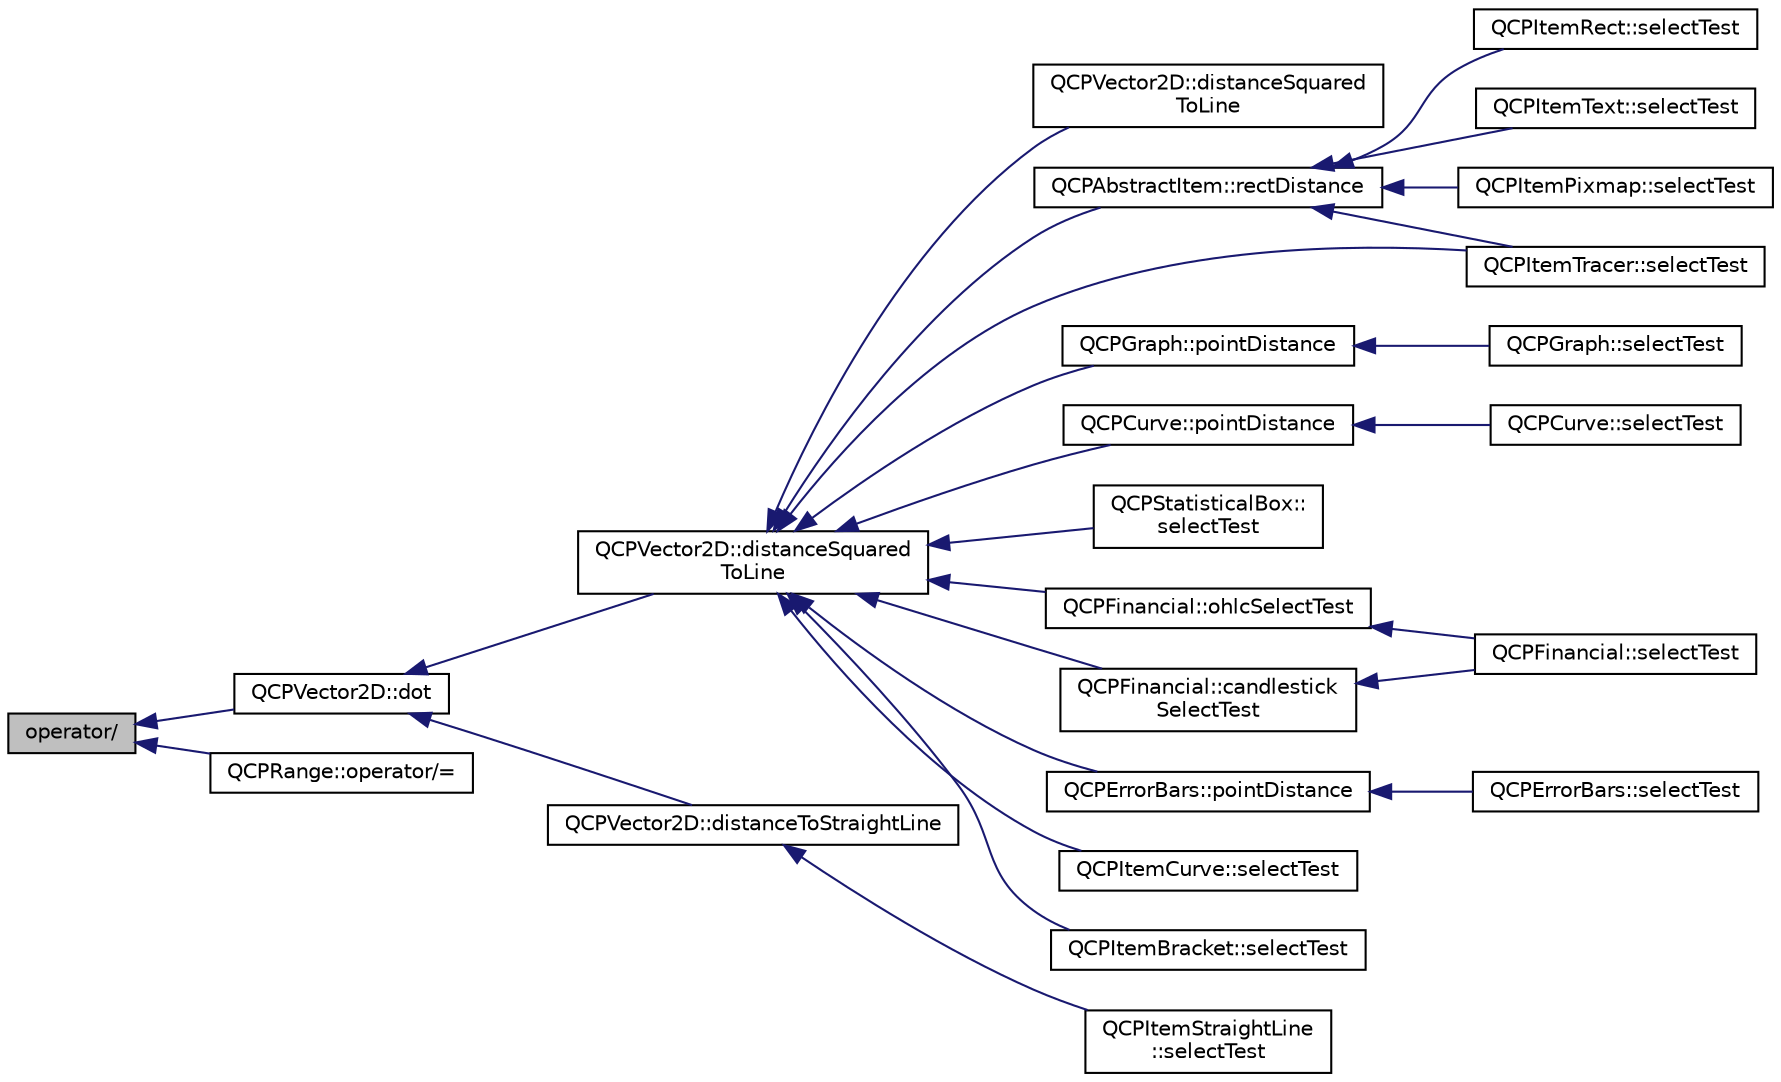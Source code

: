 digraph "operator/"
{
  edge [fontname="Helvetica",fontsize="10",labelfontname="Helvetica",labelfontsize="10"];
  node [fontname="Helvetica",fontsize="10",shape=record];
  rankdir="LR";
  Node108 [label="operator/",height=0.2,width=0.4,color="black", fillcolor="grey75", style="filled", fontcolor="black"];
  Node108 -> Node109 [dir="back",color="midnightblue",fontsize="10",style="solid",fontname="Helvetica"];
  Node109 [label="QCPVector2D::dot",height=0.2,width=0.4,color="black", fillcolor="white", style="filled",URL="$class_q_c_p_vector2_d.html#a39f8d28db7dbffcca6aa63a1f1f6e176"];
  Node109 -> Node110 [dir="back",color="midnightblue",fontsize="10",style="solid",fontname="Helvetica"];
  Node110 [label="QCPVector2D::distanceSquared\lToLine",height=0.2,width=0.4,color="black", fillcolor="white", style="filled",URL="$class_q_c_p_vector2_d.html#a14840cd3da80cfee4eb3f8977cab89ab"];
  Node110 -> Node111 [dir="back",color="midnightblue",fontsize="10",style="solid",fontname="Helvetica"];
  Node111 [label="QCPVector2D::distanceSquared\lToLine",height=0.2,width=0.4,color="black", fillcolor="white", style="filled",URL="$class_q_c_p_vector2_d.html#a0c44ca97d46ee04feec32c1c57e70831"];
  Node110 -> Node112 [dir="back",color="midnightblue",fontsize="10",style="solid",fontname="Helvetica"];
  Node112 [label="QCPAbstractItem::rectDistance",height=0.2,width=0.4,color="black", fillcolor="white", style="filled",URL="$class_q_c_p_abstract_item.html#a7dfc2007e36d09b8b5c988a9f06d6a7e"];
  Node112 -> Node113 [dir="back",color="midnightblue",fontsize="10",style="solid",fontname="Helvetica"];
  Node113 [label="QCPItemRect::selectTest",height=0.2,width=0.4,color="black", fillcolor="white", style="filled",URL="$class_q_c_p_item_rect.html#a2e68621b75bae4da6ae0ab2cdd0dd733"];
  Node112 -> Node114 [dir="back",color="midnightblue",fontsize="10",style="solid",fontname="Helvetica"];
  Node114 [label="QCPItemText::selectTest",height=0.2,width=0.4,color="black", fillcolor="white", style="filled",URL="$class_q_c_p_item_text.html#a676aaec10ad3cc4d7d0e4847db04c838"];
  Node112 -> Node115 [dir="back",color="midnightblue",fontsize="10",style="solid",fontname="Helvetica"];
  Node115 [label="QCPItemPixmap::selectTest",height=0.2,width=0.4,color="black", fillcolor="white", style="filled",URL="$class_q_c_p_item_pixmap.html#a65d1ede7bb479b90d40186d083071947"];
  Node112 -> Node116 [dir="back",color="midnightblue",fontsize="10",style="solid",fontname="Helvetica"];
  Node116 [label="QCPItemTracer::selectTest",height=0.2,width=0.4,color="black", fillcolor="white", style="filled",URL="$class_q_c_p_item_tracer.html#a9fd955fea40e977d66f3a9fd5765aec4"];
  Node110 -> Node117 [dir="back",color="midnightblue",fontsize="10",style="solid",fontname="Helvetica"];
  Node117 [label="QCPGraph::pointDistance",height=0.2,width=0.4,color="black", fillcolor="white", style="filled",URL="$class_q_c_p_graph.html#a89acf99c0b52b8eecb2438adf7ec0170"];
  Node117 -> Node118 [dir="back",color="midnightblue",fontsize="10",style="solid",fontname="Helvetica"];
  Node118 [label="QCPGraph::selectTest",height=0.2,width=0.4,color="black", fillcolor="white", style="filled",URL="$class_q_c_p_graph.html#a6d669d04462d272c6aa0e5f85846d673"];
  Node110 -> Node119 [dir="back",color="midnightblue",fontsize="10",style="solid",fontname="Helvetica"];
  Node119 [label="QCPCurve::pointDistance",height=0.2,width=0.4,color="black", fillcolor="white", style="filled",URL="$class_q_c_p_curve.html#aa2c9c9c0e57f11f18a5cb7e47927157c"];
  Node119 -> Node120 [dir="back",color="midnightblue",fontsize="10",style="solid",fontname="Helvetica"];
  Node120 [label="QCPCurve::selectTest",height=0.2,width=0.4,color="black", fillcolor="white", style="filled",URL="$class_q_c_p_curve.html#a0ed9b7e6b4bc72010d6fcd974af46a8b"];
  Node110 -> Node121 [dir="back",color="midnightblue",fontsize="10",style="solid",fontname="Helvetica"];
  Node121 [label="QCPStatisticalBox::\lselectTest",height=0.2,width=0.4,color="black", fillcolor="white", style="filled",URL="$class_q_c_p_statistical_box.html#a1607fa92f829c631107c20ccb2d70a6d"];
  Node110 -> Node122 [dir="back",color="midnightblue",fontsize="10",style="solid",fontname="Helvetica"];
  Node122 [label="QCPFinancial::ohlcSelectTest",height=0.2,width=0.4,color="black", fillcolor="white", style="filled",URL="$class_q_c_p_financial.html#a2bf2228cc443eb5fb11ec3ea3902859c"];
  Node122 -> Node123 [dir="back",color="midnightblue",fontsize="10",style="solid",fontname="Helvetica"];
  Node123 [label="QCPFinancial::selectTest",height=0.2,width=0.4,color="black", fillcolor="white", style="filled",URL="$class_q_c_p_financial.html#aac8e91622ac58330fa9ce81cc8fd40ee"];
  Node110 -> Node124 [dir="back",color="midnightblue",fontsize="10",style="solid",fontname="Helvetica"];
  Node124 [label="QCPFinancial::candlestick\lSelectTest",height=0.2,width=0.4,color="black", fillcolor="white", style="filled",URL="$class_q_c_p_financial.html#a9783e91a33fd08a402b1a3821d43e471"];
  Node124 -> Node123 [dir="back",color="midnightblue",fontsize="10",style="solid",fontname="Helvetica"];
  Node110 -> Node125 [dir="back",color="midnightblue",fontsize="10",style="solid",fontname="Helvetica"];
  Node125 [label="QCPErrorBars::pointDistance",height=0.2,width=0.4,color="black", fillcolor="white", style="filled",URL="$class_q_c_p_error_bars.html#a8e904076bad643f43af28b95f21c1b88"];
  Node125 -> Node126 [dir="back",color="midnightblue",fontsize="10",style="solid",fontname="Helvetica"];
  Node126 [label="QCPErrorBars::selectTest",height=0.2,width=0.4,color="black", fillcolor="white", style="filled",URL="$class_q_c_p_error_bars.html#ac1b6675ef43e32547a3cbcf7b7ac46ed"];
  Node110 -> Node127 [dir="back",color="midnightblue",fontsize="10",style="solid",fontname="Helvetica"];
  Node127 [label="QCPItemCurve::selectTest",height=0.2,width=0.4,color="black", fillcolor="white", style="filled",URL="$class_q_c_p_item_curve.html#a718fa40140a43c8afbd41a3d85c92d72"];
  Node110 -> Node116 [dir="back",color="midnightblue",fontsize="10",style="solid",fontname="Helvetica"];
  Node110 -> Node128 [dir="back",color="midnightblue",fontsize="10",style="solid",fontname="Helvetica"];
  Node128 [label="QCPItemBracket::selectTest",height=0.2,width=0.4,color="black", fillcolor="white", style="filled",URL="$class_q_c_p_item_bracket.html#a49a6b2f41e0a8c2a2e3a2836027a8455"];
  Node109 -> Node129 [dir="back",color="midnightblue",fontsize="10",style="solid",fontname="Helvetica"];
  Node129 [label="QCPVector2D::distanceToStraightLine",height=0.2,width=0.4,color="black", fillcolor="white", style="filled",URL="$class_q_c_p_vector2_d.html#ae240b845c3744e43a5d0aa7b2bb66c19"];
  Node129 -> Node130 [dir="back",color="midnightblue",fontsize="10",style="solid",fontname="Helvetica"];
  Node130 [label="QCPItemStraightLine\l::selectTest",height=0.2,width=0.4,color="black", fillcolor="white", style="filled",URL="$class_q_c_p_item_straight_line.html#a2e36c9d4dcc3aeda78a5584f790e39e3"];
  Node108 -> Node131 [dir="back",color="midnightblue",fontsize="10",style="solid",fontname="Helvetica"];
  Node131 [label="QCPRange::operator/=",height=0.2,width=0.4,color="black", fillcolor="white", style="filled",URL="$class_q_c_p_range.html#a6137d8682b6835ace840730b4c1e2d63"];
}
